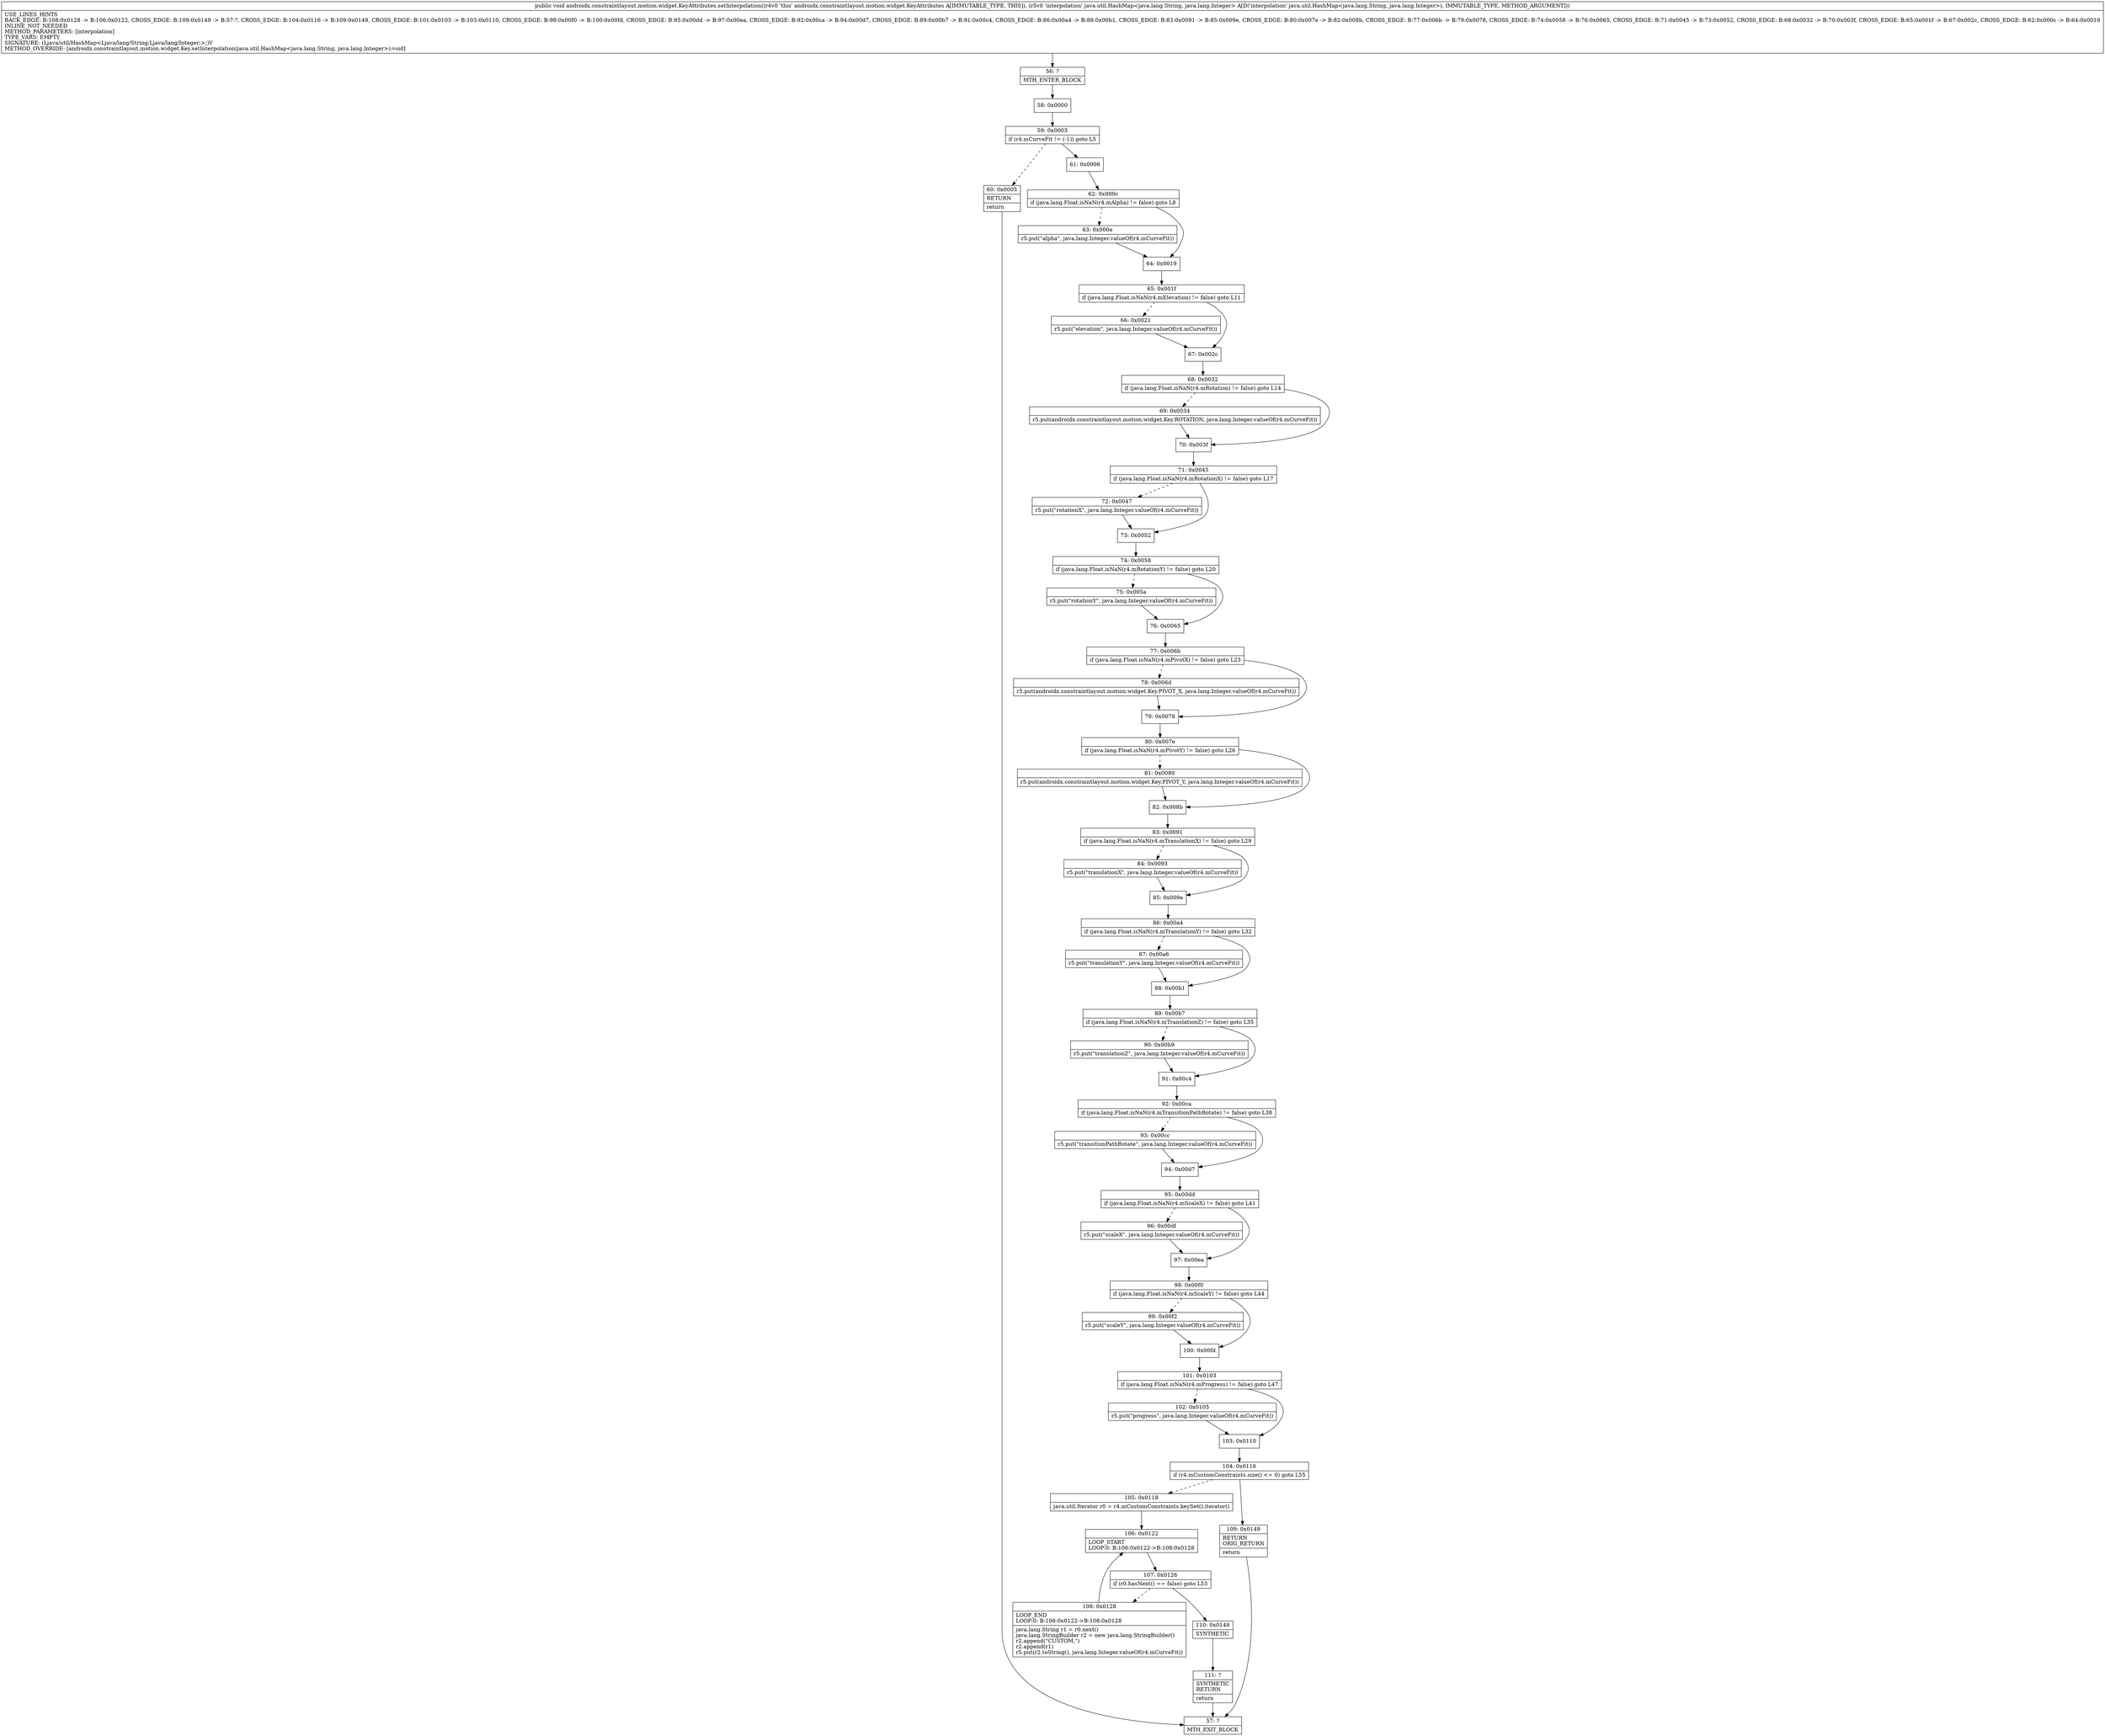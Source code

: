 digraph "CFG forandroidx.constraintlayout.motion.widget.KeyAttributes.setInterpolation(Ljava\/util\/HashMap;)V" {
Node_56 [shape=record,label="{56\:\ ?|MTH_ENTER_BLOCK\l}"];
Node_58 [shape=record,label="{58\:\ 0x0000}"];
Node_59 [shape=record,label="{59\:\ 0x0003|if (r4.mCurveFit != (\-1)) goto L5\l}"];
Node_60 [shape=record,label="{60\:\ 0x0005|RETURN\l|return\l}"];
Node_57 [shape=record,label="{57\:\ ?|MTH_EXIT_BLOCK\l}"];
Node_61 [shape=record,label="{61\:\ 0x0006}"];
Node_62 [shape=record,label="{62\:\ 0x000c|if (java.lang.Float.isNaN(r4.mAlpha) != false) goto L8\l}"];
Node_63 [shape=record,label="{63\:\ 0x000e|r5.put(\"alpha\", java.lang.Integer.valueOf(r4.mCurveFit))\l}"];
Node_64 [shape=record,label="{64\:\ 0x0019}"];
Node_65 [shape=record,label="{65\:\ 0x001f|if (java.lang.Float.isNaN(r4.mElevation) != false) goto L11\l}"];
Node_66 [shape=record,label="{66\:\ 0x0021|r5.put(\"elevation\", java.lang.Integer.valueOf(r4.mCurveFit))\l}"];
Node_67 [shape=record,label="{67\:\ 0x002c}"];
Node_68 [shape=record,label="{68\:\ 0x0032|if (java.lang.Float.isNaN(r4.mRotation) != false) goto L14\l}"];
Node_69 [shape=record,label="{69\:\ 0x0034|r5.put(androidx.constraintlayout.motion.widget.Key.ROTATION, java.lang.Integer.valueOf(r4.mCurveFit))\l}"];
Node_70 [shape=record,label="{70\:\ 0x003f}"];
Node_71 [shape=record,label="{71\:\ 0x0045|if (java.lang.Float.isNaN(r4.mRotationX) != false) goto L17\l}"];
Node_72 [shape=record,label="{72\:\ 0x0047|r5.put(\"rotationX\", java.lang.Integer.valueOf(r4.mCurveFit))\l}"];
Node_73 [shape=record,label="{73\:\ 0x0052}"];
Node_74 [shape=record,label="{74\:\ 0x0058|if (java.lang.Float.isNaN(r4.mRotationY) != false) goto L20\l}"];
Node_75 [shape=record,label="{75\:\ 0x005a|r5.put(\"rotationY\", java.lang.Integer.valueOf(r4.mCurveFit))\l}"];
Node_76 [shape=record,label="{76\:\ 0x0065}"];
Node_77 [shape=record,label="{77\:\ 0x006b|if (java.lang.Float.isNaN(r4.mPivotX) != false) goto L23\l}"];
Node_78 [shape=record,label="{78\:\ 0x006d|r5.put(androidx.constraintlayout.motion.widget.Key.PIVOT_X, java.lang.Integer.valueOf(r4.mCurveFit))\l}"];
Node_79 [shape=record,label="{79\:\ 0x0078}"];
Node_80 [shape=record,label="{80\:\ 0x007e|if (java.lang.Float.isNaN(r4.mPivotY) != false) goto L26\l}"];
Node_81 [shape=record,label="{81\:\ 0x0080|r5.put(androidx.constraintlayout.motion.widget.Key.PIVOT_Y, java.lang.Integer.valueOf(r4.mCurveFit))\l}"];
Node_82 [shape=record,label="{82\:\ 0x008b}"];
Node_83 [shape=record,label="{83\:\ 0x0091|if (java.lang.Float.isNaN(r4.mTranslationX) != false) goto L29\l}"];
Node_84 [shape=record,label="{84\:\ 0x0093|r5.put(\"translationX\", java.lang.Integer.valueOf(r4.mCurveFit))\l}"];
Node_85 [shape=record,label="{85\:\ 0x009e}"];
Node_86 [shape=record,label="{86\:\ 0x00a4|if (java.lang.Float.isNaN(r4.mTranslationY) != false) goto L32\l}"];
Node_87 [shape=record,label="{87\:\ 0x00a6|r5.put(\"translationY\", java.lang.Integer.valueOf(r4.mCurveFit))\l}"];
Node_88 [shape=record,label="{88\:\ 0x00b1}"];
Node_89 [shape=record,label="{89\:\ 0x00b7|if (java.lang.Float.isNaN(r4.mTranslationZ) != false) goto L35\l}"];
Node_90 [shape=record,label="{90\:\ 0x00b9|r5.put(\"translationZ\", java.lang.Integer.valueOf(r4.mCurveFit))\l}"];
Node_91 [shape=record,label="{91\:\ 0x00c4}"];
Node_92 [shape=record,label="{92\:\ 0x00ca|if (java.lang.Float.isNaN(r4.mTransitionPathRotate) != false) goto L38\l}"];
Node_93 [shape=record,label="{93\:\ 0x00cc|r5.put(\"transitionPathRotate\", java.lang.Integer.valueOf(r4.mCurveFit))\l}"];
Node_94 [shape=record,label="{94\:\ 0x00d7}"];
Node_95 [shape=record,label="{95\:\ 0x00dd|if (java.lang.Float.isNaN(r4.mScaleX) != false) goto L41\l}"];
Node_96 [shape=record,label="{96\:\ 0x00df|r5.put(\"scaleX\", java.lang.Integer.valueOf(r4.mCurveFit))\l}"];
Node_97 [shape=record,label="{97\:\ 0x00ea}"];
Node_98 [shape=record,label="{98\:\ 0x00f0|if (java.lang.Float.isNaN(r4.mScaleY) != false) goto L44\l}"];
Node_99 [shape=record,label="{99\:\ 0x00f2|r5.put(\"scaleY\", java.lang.Integer.valueOf(r4.mCurveFit))\l}"];
Node_100 [shape=record,label="{100\:\ 0x00fd}"];
Node_101 [shape=record,label="{101\:\ 0x0103|if (java.lang.Float.isNaN(r4.mProgress) != false) goto L47\l}"];
Node_102 [shape=record,label="{102\:\ 0x0105|r5.put(\"progress\", java.lang.Integer.valueOf(r4.mCurveFit))\l}"];
Node_103 [shape=record,label="{103\:\ 0x0110}"];
Node_104 [shape=record,label="{104\:\ 0x0116|if (r4.mCustomConstraints.size() \<= 0) goto L55\l}"];
Node_105 [shape=record,label="{105\:\ 0x0118|java.util.Iterator r0 = r4.mCustomConstraints.keySet().iterator()\l}"];
Node_106 [shape=record,label="{106\:\ 0x0122|LOOP_START\lLOOP:0: B:106:0x0122\-\>B:108:0x0128\l}"];
Node_107 [shape=record,label="{107\:\ 0x0126|if (r0.hasNext() == false) goto L53\l}"];
Node_108 [shape=record,label="{108\:\ 0x0128|LOOP_END\lLOOP:0: B:106:0x0122\-\>B:108:0x0128\l|java.lang.String r1 = r0.next()\ljava.lang.StringBuilder r2 = new java.lang.StringBuilder()\lr2.append(\"CUSTOM,\")\lr2.append(r1)\lr5.put(r2.toString(), java.lang.Integer.valueOf(r4.mCurveFit))\l}"];
Node_110 [shape=record,label="{110\:\ 0x0149|SYNTHETIC\l}"];
Node_111 [shape=record,label="{111\:\ ?|SYNTHETIC\lRETURN\l|return\l}"];
Node_109 [shape=record,label="{109\:\ 0x0149|RETURN\lORIG_RETURN\l|return\l}"];
MethodNode[shape=record,label="{public void androidx.constraintlayout.motion.widget.KeyAttributes.setInterpolation((r4v0 'this' androidx.constraintlayout.motion.widget.KeyAttributes A[IMMUTABLE_TYPE, THIS]), (r5v0 'interpolation' java.util.HashMap\<java.lang.String, java.lang.Integer\> A[D('interpolation' java.util.HashMap\<java.lang.String, java.lang.Integer\>), IMMUTABLE_TYPE, METHOD_ARGUMENT]))  | USE_LINES_HINTS\lBACK_EDGE: B:108:0x0128 \-\> B:106:0x0122, CROSS_EDGE: B:109:0x0149 \-\> B:57:?, CROSS_EDGE: B:104:0x0116 \-\> B:109:0x0149, CROSS_EDGE: B:101:0x0103 \-\> B:103:0x0110, CROSS_EDGE: B:98:0x00f0 \-\> B:100:0x00fd, CROSS_EDGE: B:95:0x00dd \-\> B:97:0x00ea, CROSS_EDGE: B:92:0x00ca \-\> B:94:0x00d7, CROSS_EDGE: B:89:0x00b7 \-\> B:91:0x00c4, CROSS_EDGE: B:86:0x00a4 \-\> B:88:0x00b1, CROSS_EDGE: B:83:0x0091 \-\> B:85:0x009e, CROSS_EDGE: B:80:0x007e \-\> B:82:0x008b, CROSS_EDGE: B:77:0x006b \-\> B:79:0x0078, CROSS_EDGE: B:74:0x0058 \-\> B:76:0x0065, CROSS_EDGE: B:71:0x0045 \-\> B:73:0x0052, CROSS_EDGE: B:68:0x0032 \-\> B:70:0x003f, CROSS_EDGE: B:65:0x001f \-\> B:67:0x002c, CROSS_EDGE: B:62:0x000c \-\> B:64:0x0019\lINLINE_NOT_NEEDED\lMETHOD_PARAMETERS: [interpolation]\lTYPE_VARS: EMPTY\lSIGNATURE: (Ljava\/util\/HashMap\<Ljava\/lang\/String;Ljava\/lang\/Integer;\>;)V\lMETHOD_OVERRIDE: [androidx.constraintlayout.motion.widget.Key.setInterpolation(java.util.HashMap\<java.lang.String, java.lang.Integer\>):void]\l}"];
MethodNode -> Node_56;Node_56 -> Node_58;
Node_58 -> Node_59;
Node_59 -> Node_60[style=dashed];
Node_59 -> Node_61;
Node_60 -> Node_57;
Node_61 -> Node_62;
Node_62 -> Node_63[style=dashed];
Node_62 -> Node_64;
Node_63 -> Node_64;
Node_64 -> Node_65;
Node_65 -> Node_66[style=dashed];
Node_65 -> Node_67;
Node_66 -> Node_67;
Node_67 -> Node_68;
Node_68 -> Node_69[style=dashed];
Node_68 -> Node_70;
Node_69 -> Node_70;
Node_70 -> Node_71;
Node_71 -> Node_72[style=dashed];
Node_71 -> Node_73;
Node_72 -> Node_73;
Node_73 -> Node_74;
Node_74 -> Node_75[style=dashed];
Node_74 -> Node_76;
Node_75 -> Node_76;
Node_76 -> Node_77;
Node_77 -> Node_78[style=dashed];
Node_77 -> Node_79;
Node_78 -> Node_79;
Node_79 -> Node_80;
Node_80 -> Node_81[style=dashed];
Node_80 -> Node_82;
Node_81 -> Node_82;
Node_82 -> Node_83;
Node_83 -> Node_84[style=dashed];
Node_83 -> Node_85;
Node_84 -> Node_85;
Node_85 -> Node_86;
Node_86 -> Node_87[style=dashed];
Node_86 -> Node_88;
Node_87 -> Node_88;
Node_88 -> Node_89;
Node_89 -> Node_90[style=dashed];
Node_89 -> Node_91;
Node_90 -> Node_91;
Node_91 -> Node_92;
Node_92 -> Node_93[style=dashed];
Node_92 -> Node_94;
Node_93 -> Node_94;
Node_94 -> Node_95;
Node_95 -> Node_96[style=dashed];
Node_95 -> Node_97;
Node_96 -> Node_97;
Node_97 -> Node_98;
Node_98 -> Node_99[style=dashed];
Node_98 -> Node_100;
Node_99 -> Node_100;
Node_100 -> Node_101;
Node_101 -> Node_102[style=dashed];
Node_101 -> Node_103;
Node_102 -> Node_103;
Node_103 -> Node_104;
Node_104 -> Node_105[style=dashed];
Node_104 -> Node_109;
Node_105 -> Node_106;
Node_106 -> Node_107;
Node_107 -> Node_108[style=dashed];
Node_107 -> Node_110;
Node_108 -> Node_106;
Node_110 -> Node_111;
Node_111 -> Node_57;
Node_109 -> Node_57;
}


